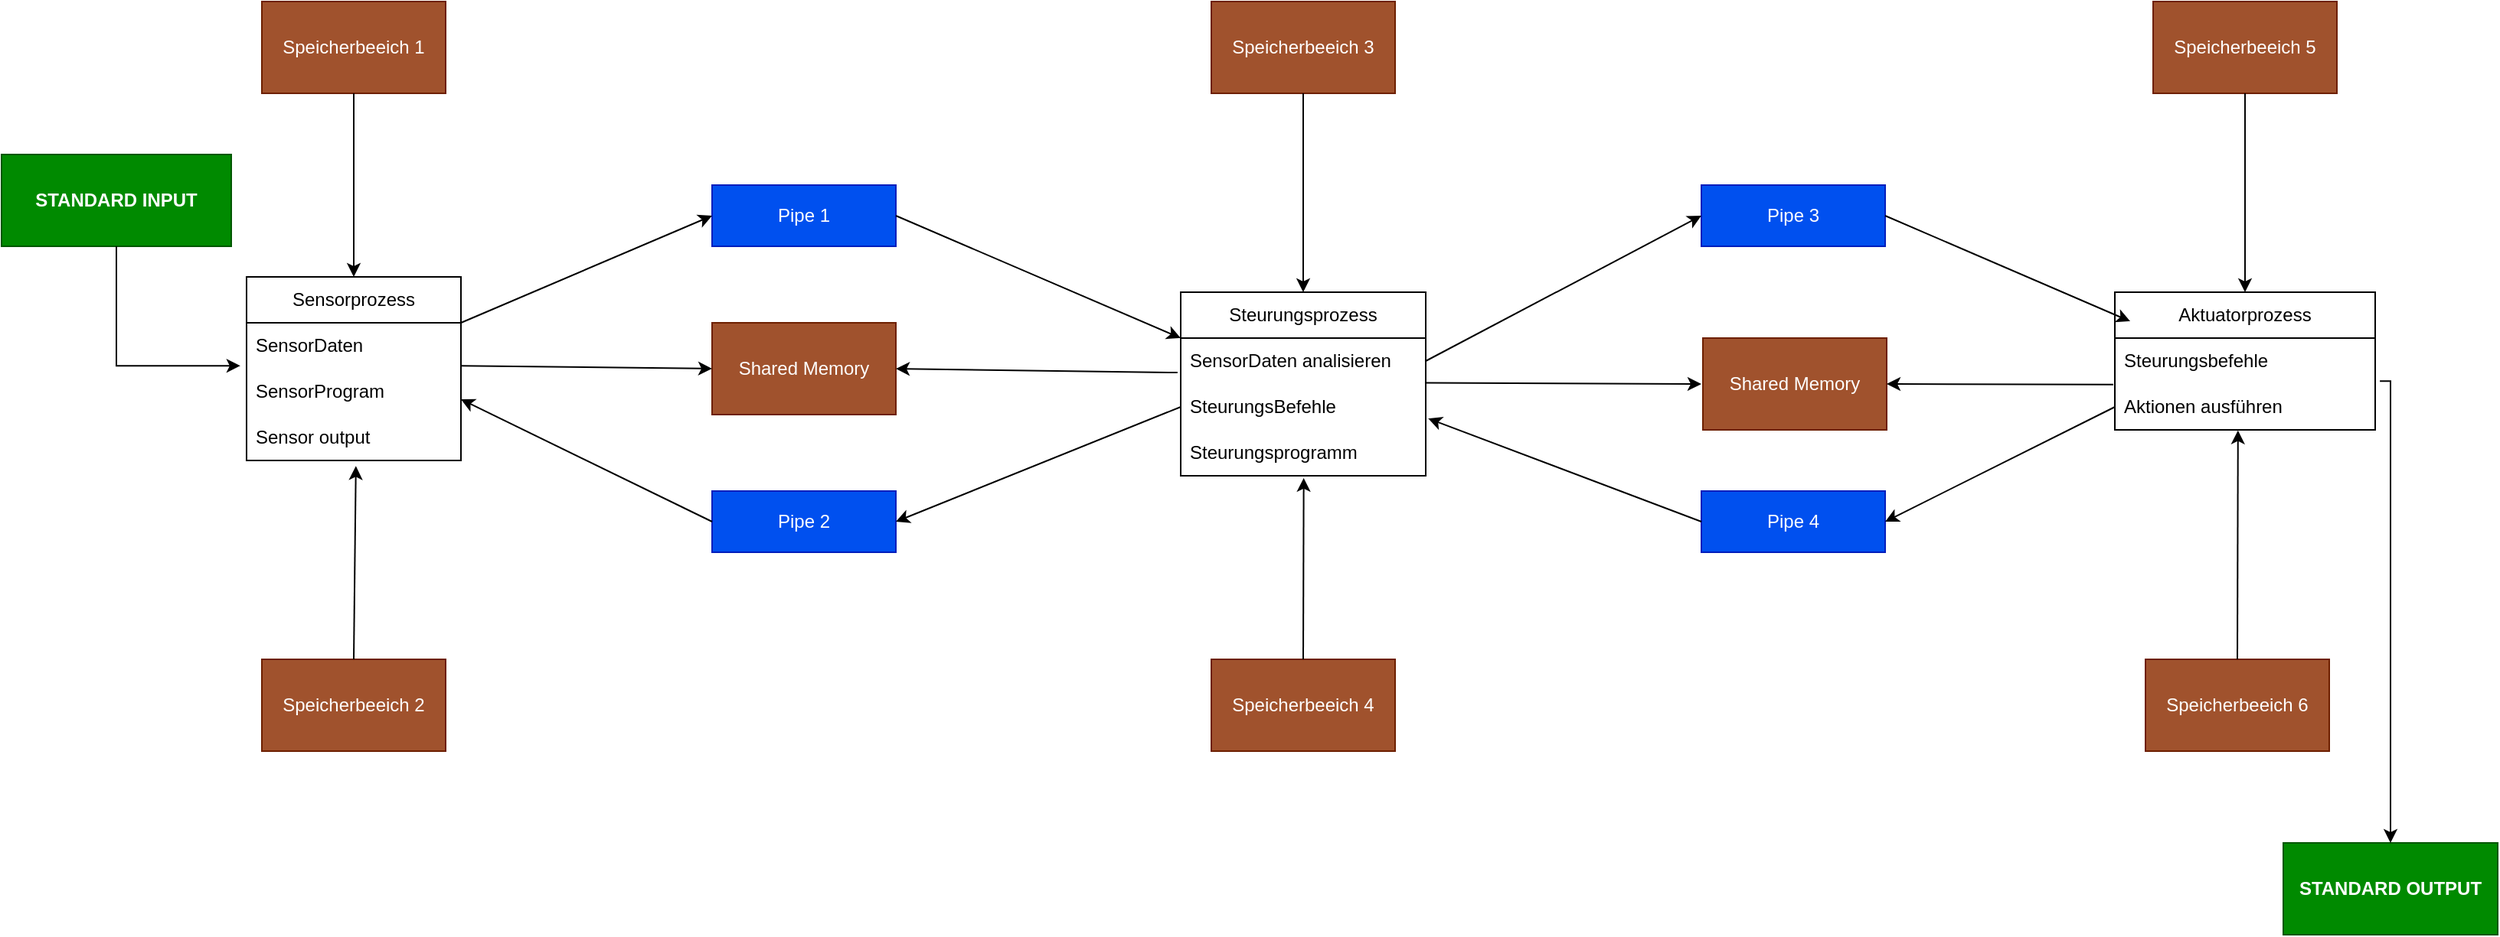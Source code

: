 <mxfile version="22.1.5" type="device">
  <diagram id="lWXlJgZySnUP39X4avc4" name="Page-1">
    <mxGraphModel dx="1593" dy="833" grid="1" gridSize="10" guides="1" tooltips="1" connect="1" arrows="1" fold="1" page="1" pageScale="1" pageWidth="827" pageHeight="1169" math="0" shadow="0">
      <root>
        <mxCell id="0" />
        <mxCell id="1" parent="0" />
        <mxCell id="-h_BoFI67__IESvtjlxt-15" value="Sensorprozess" style="swimlane;fontStyle=0;childLayout=stackLayout;horizontal=1;startSize=30;horizontalStack=0;resizeParent=1;resizeParentMax=0;resizeLast=0;collapsible=1;marginBottom=0;whiteSpace=wrap;html=1;" vertex="1" parent="1">
          <mxGeometry x="170" y="510" width="140" height="120" as="geometry" />
        </mxCell>
        <mxCell id="-h_BoFI67__IESvtjlxt-16" value="SensorDaten" style="text;strokeColor=none;fillColor=none;align=left;verticalAlign=middle;spacingLeft=4;spacingRight=4;overflow=hidden;points=[[0,0.5],[1,0.5]];portConstraint=eastwest;rotatable=0;whiteSpace=wrap;html=1;" vertex="1" parent="-h_BoFI67__IESvtjlxt-15">
          <mxGeometry y="30" width="140" height="30" as="geometry" />
        </mxCell>
        <mxCell id="-h_BoFI67__IESvtjlxt-17" value="SensorProgram" style="text;strokeColor=none;fillColor=none;align=left;verticalAlign=middle;spacingLeft=4;spacingRight=4;overflow=hidden;points=[[0,0.5],[1,0.5]];portConstraint=eastwest;rotatable=0;whiteSpace=wrap;html=1;" vertex="1" parent="-h_BoFI67__IESvtjlxt-15">
          <mxGeometry y="60" width="140" height="30" as="geometry" />
        </mxCell>
        <mxCell id="-h_BoFI67__IESvtjlxt-18" value="Sensor output" style="text;strokeColor=none;fillColor=none;align=left;verticalAlign=middle;spacingLeft=4;spacingRight=4;overflow=hidden;points=[[0,0.5],[1,0.5]];portConstraint=eastwest;rotatable=0;whiteSpace=wrap;html=1;" vertex="1" parent="-h_BoFI67__IESvtjlxt-15">
          <mxGeometry y="90" width="140" height="30" as="geometry" />
        </mxCell>
        <mxCell id="-h_BoFI67__IESvtjlxt-19" value="Steurungsprozess" style="swimlane;fontStyle=0;childLayout=stackLayout;horizontal=1;startSize=30;horizontalStack=0;resizeParent=1;resizeParentMax=0;resizeLast=0;collapsible=1;marginBottom=0;whiteSpace=wrap;html=1;" vertex="1" parent="1">
          <mxGeometry x="780" y="520" width="160" height="120" as="geometry" />
        </mxCell>
        <mxCell id="-h_BoFI67__IESvtjlxt-20" value="SensorDaten analisieren" style="text;strokeColor=none;fillColor=none;align=left;verticalAlign=middle;spacingLeft=4;spacingRight=4;overflow=hidden;points=[[0,0.5],[1,0.5]];portConstraint=eastwest;rotatable=0;whiteSpace=wrap;html=1;" vertex="1" parent="-h_BoFI67__IESvtjlxt-19">
          <mxGeometry y="30" width="160" height="30" as="geometry" />
        </mxCell>
        <mxCell id="-h_BoFI67__IESvtjlxt-21" value="SteurungsBefehle" style="text;strokeColor=none;fillColor=none;align=left;verticalAlign=middle;spacingLeft=4;spacingRight=4;overflow=hidden;points=[[0,0.5],[1,0.5]];portConstraint=eastwest;rotatable=0;whiteSpace=wrap;html=1;" vertex="1" parent="-h_BoFI67__IESvtjlxt-19">
          <mxGeometry y="60" width="160" height="30" as="geometry" />
        </mxCell>
        <mxCell id="-h_BoFI67__IESvtjlxt-22" value="Steurungsprogramm" style="text;strokeColor=none;fillColor=none;align=left;verticalAlign=middle;spacingLeft=4;spacingRight=4;overflow=hidden;points=[[0,0.5],[1,0.5]];portConstraint=eastwest;rotatable=0;whiteSpace=wrap;html=1;" vertex="1" parent="-h_BoFI67__IESvtjlxt-19">
          <mxGeometry y="90" width="160" height="30" as="geometry" />
        </mxCell>
        <mxCell id="-h_BoFI67__IESvtjlxt-23" value="Aktuatorprozess" style="swimlane;fontStyle=0;childLayout=stackLayout;horizontal=1;startSize=30;horizontalStack=0;resizeParent=1;resizeParentMax=0;resizeLast=0;collapsible=1;marginBottom=0;whiteSpace=wrap;html=1;" vertex="1" parent="1">
          <mxGeometry x="1390" y="520" width="170" height="90" as="geometry" />
        </mxCell>
        <mxCell id="-h_BoFI67__IESvtjlxt-25" value="Steurungsbefehle&amp;nbsp;" style="text;strokeColor=none;fillColor=none;align=left;verticalAlign=middle;spacingLeft=4;spacingRight=4;overflow=hidden;points=[[0,0.5],[1,0.5]];portConstraint=eastwest;rotatable=0;whiteSpace=wrap;html=1;" vertex="1" parent="-h_BoFI67__IESvtjlxt-23">
          <mxGeometry y="30" width="170" height="30" as="geometry" />
        </mxCell>
        <mxCell id="-h_BoFI67__IESvtjlxt-26" value="Aktionen ausführen" style="text;strokeColor=none;fillColor=none;align=left;verticalAlign=middle;spacingLeft=4;spacingRight=4;overflow=hidden;points=[[0,0.5],[1,0.5]];portConstraint=eastwest;rotatable=0;whiteSpace=wrap;html=1;" vertex="1" parent="-h_BoFI67__IESvtjlxt-23">
          <mxGeometry y="60" width="170" height="30" as="geometry" />
        </mxCell>
        <mxCell id="-h_BoFI67__IESvtjlxt-27" value="Pipe 1" style="rounded=0;whiteSpace=wrap;html=1;fillColor=#0050ef;fontColor=#ffffff;strokeColor=#001DBC;" vertex="1" parent="1">
          <mxGeometry x="474" y="450" width="120" height="40" as="geometry" />
        </mxCell>
        <mxCell id="-h_BoFI67__IESvtjlxt-28" value="Pipe 3" style="rounded=0;whiteSpace=wrap;html=1;fillColor=#0050ef;fontColor=#ffffff;strokeColor=#001DBC;" vertex="1" parent="1">
          <mxGeometry x="1120" y="450" width="120" height="40" as="geometry" />
        </mxCell>
        <mxCell id="-h_BoFI67__IESvtjlxt-29" value="Pipe 2" style="rounded=0;whiteSpace=wrap;html=1;fillColor=#0050ef;fontColor=#ffffff;strokeColor=#001DBC;" vertex="1" parent="1">
          <mxGeometry x="474" y="650" width="120" height="40" as="geometry" />
        </mxCell>
        <mxCell id="-h_BoFI67__IESvtjlxt-30" value="Pipe 4" style="rounded=0;whiteSpace=wrap;html=1;fillColor=#0050ef;fontColor=#ffffff;strokeColor=#001DBC;" vertex="1" parent="1">
          <mxGeometry x="1120" y="650" width="120" height="40" as="geometry" />
        </mxCell>
        <mxCell id="-h_BoFI67__IESvtjlxt-32" value="" style="endArrow=classic;html=1;rounded=0;entryX=0;entryY=0.5;entryDx=0;entryDy=0;" edge="1" parent="1" target="-h_BoFI67__IESvtjlxt-27">
          <mxGeometry width="50" height="50" relative="1" as="geometry">
            <mxPoint x="310" y="540" as="sourcePoint" />
            <mxPoint x="360" y="490" as="targetPoint" />
          </mxGeometry>
        </mxCell>
        <mxCell id="-h_BoFI67__IESvtjlxt-35" value="" style="endArrow=classic;html=1;rounded=0;exitX=1;exitY=0.5;exitDx=0;exitDy=0;" edge="1" parent="1" source="-h_BoFI67__IESvtjlxt-28">
          <mxGeometry width="50" height="50" relative="1" as="geometry">
            <mxPoint x="1340" y="470" as="sourcePoint" />
            <mxPoint x="1400" y="539" as="targetPoint" />
          </mxGeometry>
        </mxCell>
        <mxCell id="-h_BoFI67__IESvtjlxt-36" value="" style="endArrow=classic;html=1;rounded=0;entryX=0;entryY=0;entryDx=0;entryDy=0;entryPerimeter=0;exitX=1;exitY=0.5;exitDx=0;exitDy=0;" edge="1" parent="1" source="-h_BoFI67__IESvtjlxt-27" target="-h_BoFI67__IESvtjlxt-20">
          <mxGeometry width="50" height="50" relative="1" as="geometry">
            <mxPoint x="650" y="450" as="sourcePoint" />
            <mxPoint x="870" y="595" as="targetPoint" />
          </mxGeometry>
        </mxCell>
        <mxCell id="-h_BoFI67__IESvtjlxt-38" value="" style="endArrow=classic;html=1;rounded=0;exitX=1;exitY=0.5;exitDx=0;exitDy=0;entryX=0;entryY=0.5;entryDx=0;entryDy=0;" edge="1" parent="1" source="-h_BoFI67__IESvtjlxt-20" target="-h_BoFI67__IESvtjlxt-28">
          <mxGeometry width="50" height="50" relative="1" as="geometry">
            <mxPoint x="990" y="540" as="sourcePoint" />
            <mxPoint x="1190" y="420" as="targetPoint" />
          </mxGeometry>
        </mxCell>
        <mxCell id="-h_BoFI67__IESvtjlxt-40" value="" style="endArrow=classic;html=1;rounded=0;exitX=0;exitY=0.5;exitDx=0;exitDy=0;" edge="1" parent="1" source="-h_BoFI67__IESvtjlxt-29">
          <mxGeometry width="50" height="50" relative="1" as="geometry">
            <mxPoint x="850" y="660" as="sourcePoint" />
            <mxPoint x="310" y="590" as="targetPoint" />
          </mxGeometry>
        </mxCell>
        <mxCell id="-h_BoFI67__IESvtjlxt-41" value="" style="endArrow=classic;html=1;rounded=0;entryX=1;entryY=0.5;entryDx=0;entryDy=0;exitX=0;exitY=0.5;exitDx=0;exitDy=0;" edge="1" parent="1" source="-h_BoFI67__IESvtjlxt-21" target="-h_BoFI67__IESvtjlxt-29">
          <mxGeometry width="50" height="50" relative="1" as="geometry">
            <mxPoint x="850" y="660" as="sourcePoint" />
            <mxPoint x="900" y="610" as="targetPoint" />
          </mxGeometry>
        </mxCell>
        <mxCell id="-h_BoFI67__IESvtjlxt-42" value="" style="endArrow=classic;html=1;rounded=0;entryX=1;entryY=0.5;entryDx=0;entryDy=0;exitX=0;exitY=0.5;exitDx=0;exitDy=0;" edge="1" parent="1" source="-h_BoFI67__IESvtjlxt-26" target="-h_BoFI67__IESvtjlxt-30">
          <mxGeometry width="50" height="50" relative="1" as="geometry">
            <mxPoint x="1540" y="595" as="sourcePoint" />
            <mxPoint x="1330" y="740" as="targetPoint" />
          </mxGeometry>
        </mxCell>
        <mxCell id="-h_BoFI67__IESvtjlxt-43" value="" style="endArrow=classic;html=1;rounded=0;entryX=1.01;entryY=0.752;entryDx=0;entryDy=0;exitX=0;exitY=0.5;exitDx=0;exitDy=0;entryPerimeter=0;" edge="1" parent="1" source="-h_BoFI67__IESvtjlxt-30" target="-h_BoFI67__IESvtjlxt-21">
          <mxGeometry width="50" height="50" relative="1" as="geometry">
            <mxPoint x="1220" y="750" as="sourcePoint" />
            <mxPoint x="1000" y="605" as="targetPoint" />
          </mxGeometry>
        </mxCell>
        <mxCell id="-h_BoFI67__IESvtjlxt-44" value="&lt;b&gt;STANDARD INPUT&lt;/b&gt;" style="rounded=0;whiteSpace=wrap;html=1;fillColor=#008a00;strokeColor=#005700;fontColor=#ffffff;" vertex="1" parent="1">
          <mxGeometry x="10" y="430" width="150" height="60" as="geometry" />
        </mxCell>
        <mxCell id="-h_BoFI67__IESvtjlxt-45" value="&lt;b&gt;STANDARD OUTPUT&lt;/b&gt;" style="rounded=0;whiteSpace=wrap;html=1;fillColor=#008a00;strokeColor=#005700;fontColor=#ffffff;" vertex="1" parent="1">
          <mxGeometry x="1500" y="880" width="140" height="60" as="geometry" />
        </mxCell>
        <mxCell id="-h_BoFI67__IESvtjlxt-46" value="" style="endArrow=classic;html=1;rounded=0;entryX=-0.029;entryY=0.937;entryDx=0;entryDy=0;exitX=0.5;exitY=1;exitDx=0;exitDy=0;entryPerimeter=0;edgeStyle=orthogonalEdgeStyle;" edge="1" parent="1" source="-h_BoFI67__IESvtjlxt-44" target="-h_BoFI67__IESvtjlxt-16">
          <mxGeometry width="50" height="50" relative="1" as="geometry">
            <mxPoint x="70" y="420" as="sourcePoint" />
            <mxPoint x="120" y="370" as="targetPoint" />
          </mxGeometry>
        </mxCell>
        <mxCell id="-h_BoFI67__IESvtjlxt-47" value="" style="endArrow=classic;html=1;rounded=0;entryX=0.5;entryY=0;entryDx=0;entryDy=0;exitX=1.018;exitY=-0.063;exitDx=0;exitDy=0;exitPerimeter=0;edgeStyle=orthogonalEdgeStyle;" edge="1" parent="1" source="-h_BoFI67__IESvtjlxt-26" target="-h_BoFI67__IESvtjlxt-45">
          <mxGeometry width="50" height="50" relative="1" as="geometry">
            <mxPoint x="1310" y="420" as="sourcePoint" />
            <mxPoint x="1360" y="370" as="targetPoint" />
          </mxGeometry>
        </mxCell>
        <mxCell id="-h_BoFI67__IESvtjlxt-48" value="Speicherbeeich 1" style="rounded=0;whiteSpace=wrap;html=1;fillColor=#a0522d;fontColor=#ffffff;strokeColor=#6D1F00;" vertex="1" parent="1">
          <mxGeometry x="180" y="330" width="120" height="60" as="geometry" />
        </mxCell>
        <mxCell id="-h_BoFI67__IESvtjlxt-49" value="Speicherbeeich 2" style="rounded=0;whiteSpace=wrap;html=1;fillColor=#a0522d;fontColor=#ffffff;strokeColor=#6D1F00;" vertex="1" parent="1">
          <mxGeometry x="180" y="760" width="120" height="60" as="geometry" />
        </mxCell>
        <mxCell id="-h_BoFI67__IESvtjlxt-50" value="Speicherbeeich 4" style="rounded=0;whiteSpace=wrap;html=1;fillColor=#a0522d;fontColor=#ffffff;strokeColor=#6D1F00;" vertex="1" parent="1">
          <mxGeometry x="800" y="760" width="120" height="60" as="geometry" />
        </mxCell>
        <mxCell id="-h_BoFI67__IESvtjlxt-51" value="Speicherbeeich 3" style="rounded=0;whiteSpace=wrap;html=1;fillColor=#a0522d;fontColor=#ffffff;strokeColor=#6D1F00;" vertex="1" parent="1">
          <mxGeometry x="800" y="330" width="120" height="60" as="geometry" />
        </mxCell>
        <mxCell id="-h_BoFI67__IESvtjlxt-52" value="Shared Memory" style="rounded=0;whiteSpace=wrap;html=1;fillColor=#a0522d;fontColor=#ffffff;strokeColor=#6D1F00;" vertex="1" parent="1">
          <mxGeometry x="1121" y="550" width="120" height="60" as="geometry" />
        </mxCell>
        <mxCell id="-h_BoFI67__IESvtjlxt-53" value="Shared Memory" style="rounded=0;whiteSpace=wrap;html=1;fillColor=#a0522d;fontColor=#ffffff;strokeColor=#6D1F00;" vertex="1" parent="1">
          <mxGeometry x="474" y="540" width="120" height="60" as="geometry" />
        </mxCell>
        <mxCell id="-h_BoFI67__IESvtjlxt-54" value="Speicherbeeich 5" style="rounded=0;whiteSpace=wrap;html=1;fillColor=#a0522d;fontColor=#ffffff;strokeColor=#6D1F00;" vertex="1" parent="1">
          <mxGeometry x="1415" y="330" width="120" height="60" as="geometry" />
        </mxCell>
        <mxCell id="-h_BoFI67__IESvtjlxt-55" value="Speicherbeeich 6" style="rounded=0;whiteSpace=wrap;html=1;fillColor=#a0522d;fontColor=#ffffff;strokeColor=#6D1F00;" vertex="1" parent="1">
          <mxGeometry x="1410" y="760" width="120" height="60" as="geometry" />
        </mxCell>
        <mxCell id="-h_BoFI67__IESvtjlxt-56" value="" style="endArrow=classic;html=1;rounded=0;exitX=1.002;exitY=-0.063;exitDx=0;exitDy=0;exitPerimeter=0;entryX=0;entryY=0.5;entryDx=0;entryDy=0;" edge="1" parent="1" source="-h_BoFI67__IESvtjlxt-17" target="-h_BoFI67__IESvtjlxt-53">
          <mxGeometry width="50" height="50" relative="1" as="geometry">
            <mxPoint x="840" y="730" as="sourcePoint" />
            <mxPoint x="890" y="680" as="targetPoint" />
          </mxGeometry>
        </mxCell>
        <mxCell id="-h_BoFI67__IESvtjlxt-57" value="" style="endArrow=classic;html=1;rounded=0;entryX=1;entryY=0.5;entryDx=0;entryDy=0;exitX=-0.013;exitY=0.752;exitDx=0;exitDy=0;exitPerimeter=0;" edge="1" parent="1" source="-h_BoFI67__IESvtjlxt-20" target="-h_BoFI67__IESvtjlxt-53">
          <mxGeometry width="50" height="50" relative="1" as="geometry">
            <mxPoint x="680" y="610" as="sourcePoint" />
            <mxPoint x="764" y="571" as="targetPoint" />
          </mxGeometry>
        </mxCell>
        <mxCell id="-h_BoFI67__IESvtjlxt-58" value="" style="endArrow=classic;html=1;rounded=0;exitX=1.002;exitY=-0.026;exitDx=0;exitDy=0;exitPerimeter=0;" edge="1" parent="1" source="-h_BoFI67__IESvtjlxt-21">
          <mxGeometry width="50" height="50" relative="1" as="geometry">
            <mxPoint x="940" y="579.44" as="sourcePoint" />
            <mxPoint x="1120" y="580" as="targetPoint" />
          </mxGeometry>
        </mxCell>
        <mxCell id="-h_BoFI67__IESvtjlxt-59" value="" style="endArrow=classic;html=1;rounded=0;exitX=-0.006;exitY=0.011;exitDx=0;exitDy=0;exitPerimeter=0;entryX=1;entryY=0.5;entryDx=0;entryDy=0;" edge="1" parent="1" source="-h_BoFI67__IESvtjlxt-26" target="-h_BoFI67__IESvtjlxt-52">
          <mxGeometry width="50" height="50" relative="1" as="geometry">
            <mxPoint x="928" y="588" as="sourcePoint" />
            <mxPoint x="1130" y="590" as="targetPoint" />
          </mxGeometry>
        </mxCell>
        <mxCell id="-h_BoFI67__IESvtjlxt-60" value="" style="endArrow=classic;html=1;rounded=0;exitX=0.5;exitY=1;exitDx=0;exitDy=0;entryX=0.5;entryY=0;entryDx=0;entryDy=0;" edge="1" parent="1" source="-h_BoFI67__IESvtjlxt-51" target="-h_BoFI67__IESvtjlxt-19">
          <mxGeometry width="50" height="50" relative="1" as="geometry">
            <mxPoint x="840" y="730" as="sourcePoint" />
            <mxPoint x="890" y="680" as="targetPoint" />
          </mxGeometry>
        </mxCell>
        <mxCell id="-h_BoFI67__IESvtjlxt-61" value="" style="endArrow=classic;html=1;rounded=0;exitX=0.5;exitY=1;exitDx=0;exitDy=0;entryX=0.5;entryY=0;entryDx=0;entryDy=0;" edge="1" parent="1" source="-h_BoFI67__IESvtjlxt-54" target="-h_BoFI67__IESvtjlxt-23">
          <mxGeometry width="50" height="50" relative="1" as="geometry">
            <mxPoint x="1470" y="410" as="sourcePoint" />
            <mxPoint x="1470" y="500" as="targetPoint" />
          </mxGeometry>
        </mxCell>
        <mxCell id="-h_BoFI67__IESvtjlxt-62" value="" style="endArrow=classic;html=1;rounded=0;exitX=0.5;exitY=1;exitDx=0;exitDy=0;" edge="1" parent="1" source="-h_BoFI67__IESvtjlxt-48" target="-h_BoFI67__IESvtjlxt-15">
          <mxGeometry width="50" height="50" relative="1" as="geometry">
            <mxPoint x="280" y="350" as="sourcePoint" />
            <mxPoint x="280" y="480" as="targetPoint" />
          </mxGeometry>
        </mxCell>
        <mxCell id="-h_BoFI67__IESvtjlxt-64" value="" style="endArrow=classic;html=1;rounded=0;entryX=0.51;entryY=1.122;entryDx=0;entryDy=0;exitX=0.5;exitY=0;exitDx=0;exitDy=0;entryPerimeter=0;" edge="1" parent="1" source="-h_BoFI67__IESvtjlxt-49" target="-h_BoFI67__IESvtjlxt-18">
          <mxGeometry width="50" height="50" relative="1" as="geometry">
            <mxPoint x="381" y="650" as="sourcePoint" />
            <mxPoint x="380" y="770" as="targetPoint" />
          </mxGeometry>
        </mxCell>
        <mxCell id="-h_BoFI67__IESvtjlxt-65" value="" style="endArrow=classic;html=1;rounded=0;entryX=0.473;entryY=1.011;entryDx=0;entryDy=0;entryPerimeter=0;exitX=0.5;exitY=0;exitDx=0;exitDy=0;" edge="1" parent="1" source="-h_BoFI67__IESvtjlxt-55" target="-h_BoFI67__IESvtjlxt-26">
          <mxGeometry width="50" height="50" relative="1" as="geometry">
            <mxPoint x="1465" y="760" as="sourcePoint" />
            <mxPoint x="1469.44" y="750" as="targetPoint" />
          </mxGeometry>
        </mxCell>
        <mxCell id="-h_BoFI67__IESvtjlxt-66" value="" style="endArrow=classic;html=1;rounded=0;entryX=0.502;entryY=1.048;entryDx=0;entryDy=0;entryPerimeter=0;exitX=0.5;exitY=0;exitDx=0;exitDy=0;" edge="1" parent="1" source="-h_BoFI67__IESvtjlxt-50" target="-h_BoFI67__IESvtjlxt-22">
          <mxGeometry width="50" height="50" relative="1" as="geometry">
            <mxPoint x="850" y="750" as="sourcePoint" />
            <mxPoint x="890" y="680" as="targetPoint" />
          </mxGeometry>
        </mxCell>
      </root>
    </mxGraphModel>
  </diagram>
</mxfile>
